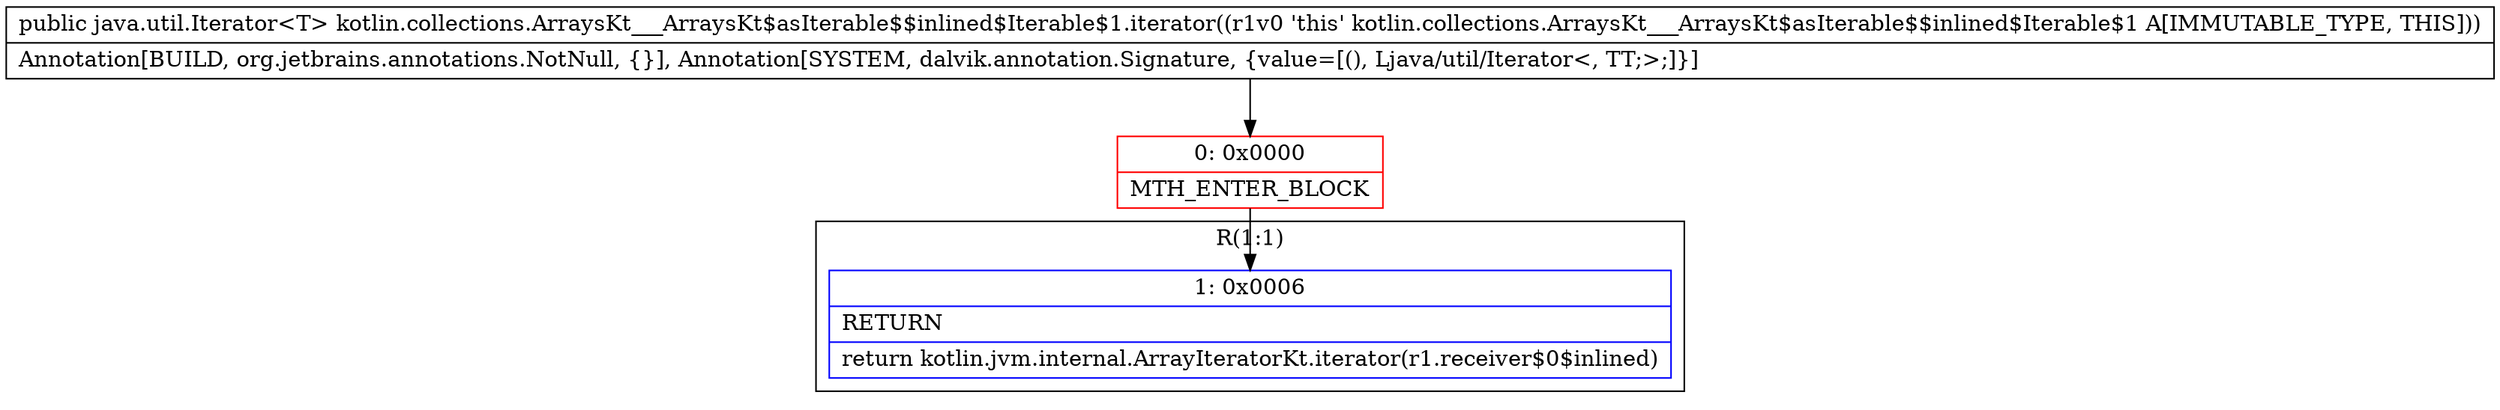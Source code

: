 digraph "CFG forkotlin.collections.ArraysKt___ArraysKt$asIterable$$inlined$Iterable$1.iterator()Ljava\/util\/Iterator;" {
subgraph cluster_Region_1047911622 {
label = "R(1:1)";
node [shape=record,color=blue];
Node_1 [shape=record,label="{1\:\ 0x0006|RETURN\l|return kotlin.jvm.internal.ArrayIteratorKt.iterator(r1.receiver$0$inlined)\l}"];
}
Node_0 [shape=record,color=red,label="{0\:\ 0x0000|MTH_ENTER_BLOCK\l}"];
MethodNode[shape=record,label="{public java.util.Iterator\<T\> kotlin.collections.ArraysKt___ArraysKt$asIterable$$inlined$Iterable$1.iterator((r1v0 'this' kotlin.collections.ArraysKt___ArraysKt$asIterable$$inlined$Iterable$1 A[IMMUTABLE_TYPE, THIS]))  | Annotation[BUILD, org.jetbrains.annotations.NotNull, \{\}], Annotation[SYSTEM, dalvik.annotation.Signature, \{value=[(), Ljava\/util\/Iterator\<, TT;\>;]\}]\l}"];
MethodNode -> Node_0;
Node_0 -> Node_1;
}

